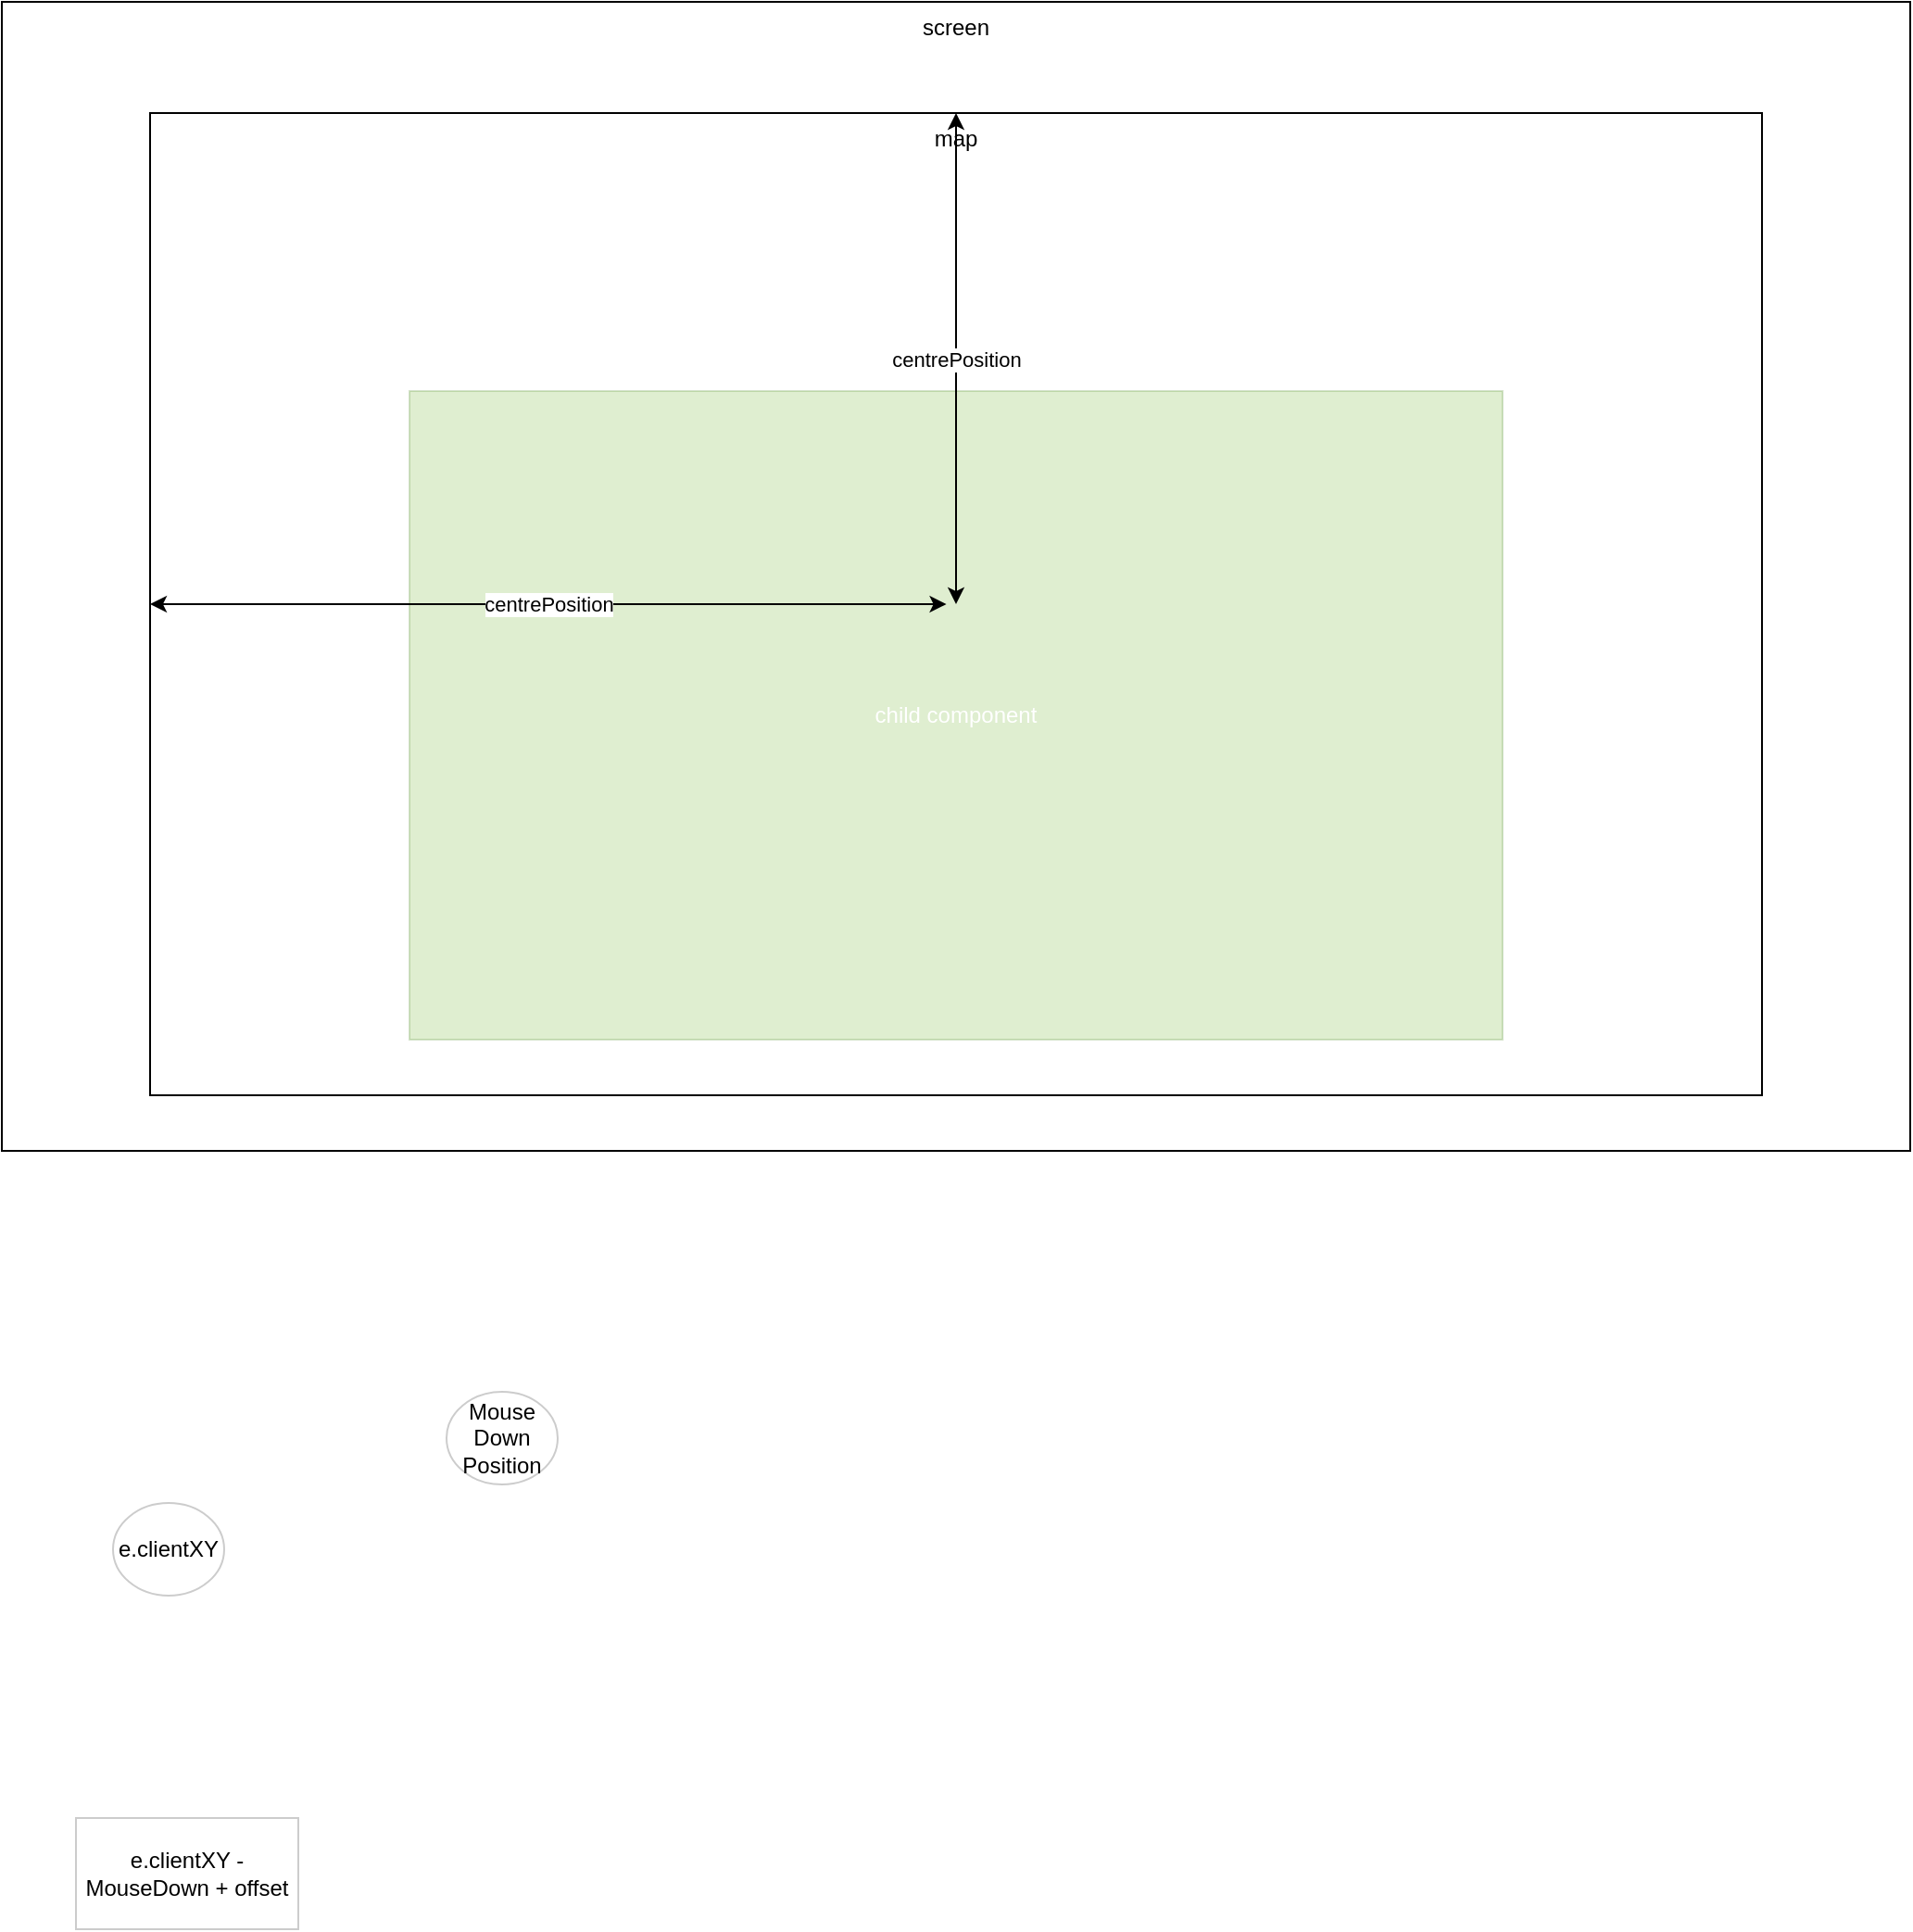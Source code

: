 <mxfile>
    <diagram id="Is-TqVmjdaVRqDOp3w90" name="Relative Positioning">
        <mxGraphModel dx="731" dy="698" grid="1" gridSize="10" guides="1" tooltips="1" connect="1" arrows="1" fold="1" page="1" pageScale="1" pageWidth="827" pageHeight="1169" math="0" shadow="0">
            <root>
                <mxCell id="0"/>
                <mxCell id="1" parent="0"/>
                <mxCell id="2" value="screen" style="whiteSpace=wrap;html=1;verticalAlign=top;" parent="1" vertex="1">
                    <mxGeometry x="100" y="60" width="1030" height="620" as="geometry"/>
                </mxCell>
                <mxCell id="3" value="map" style="whiteSpace=wrap;html=1;verticalAlign=top;" parent="1" vertex="1">
                    <mxGeometry x="180" y="120" width="870" height="530" as="geometry"/>
                </mxCell>
                <mxCell id="6" value="child component" style="rounded=0;whiteSpace=wrap;html=1;fillColor=#60a917;fontColor=#ffffff;strokeColor=#2D7600;opacity=20;" parent="1" vertex="1">
                    <mxGeometry x="320" y="270" width="590" height="350" as="geometry"/>
                </mxCell>
                <mxCell id="4" value="centrePosition" style="endArrow=classic;startArrow=classic;html=1;exitX=0;exitY=0.5;exitDx=0;exitDy=0;entryX=0.494;entryY=0.5;entryDx=0;entryDy=0;entryPerimeter=0;" parent="1" source="3" target="3" edge="1">
                    <mxGeometry width="50" height="50" relative="1" as="geometry">
                        <mxPoint x="570" y="410" as="sourcePoint"/>
                        <mxPoint x="620" y="360" as="targetPoint"/>
                    </mxGeometry>
                </mxCell>
                <mxCell id="5" value="centrePosition" style="endArrow=classic;startArrow=classic;html=1;exitX=0.5;exitY=0;exitDx=0;exitDy=0;entryX=0.5;entryY=0.5;entryDx=0;entryDy=0;entryPerimeter=0;" parent="1" source="3" target="3" edge="1">
                    <mxGeometry width="50" height="50" relative="1" as="geometry">
                        <mxPoint x="190" y="395" as="sourcePoint"/>
                        <mxPoint x="619.78" y="395" as="targetPoint"/>
                    </mxGeometry>
                </mxCell>
                <mxCell id="7" value="Mouse Down Position" style="ellipse;whiteSpace=wrap;html=1;opacity=20;" parent="1" vertex="1">
                    <mxGeometry x="340" y="810" width="60" height="50" as="geometry"/>
                </mxCell>
                <mxCell id="8" value="e.clientXY" style="ellipse;whiteSpace=wrap;html=1;opacity=20;" parent="1" vertex="1">
                    <mxGeometry x="160" y="870" width="60" height="50" as="geometry"/>
                </mxCell>
                <mxCell id="9" value="e.clientXY - MouseDown + offset" style="whiteSpace=wrap;html=1;opacity=20;" parent="1" vertex="1">
                    <mxGeometry x="140" y="1040" width="120" height="60" as="geometry"/>
                </mxCell>
            </root>
        </mxGraphModel>
    </diagram>
</mxfile>